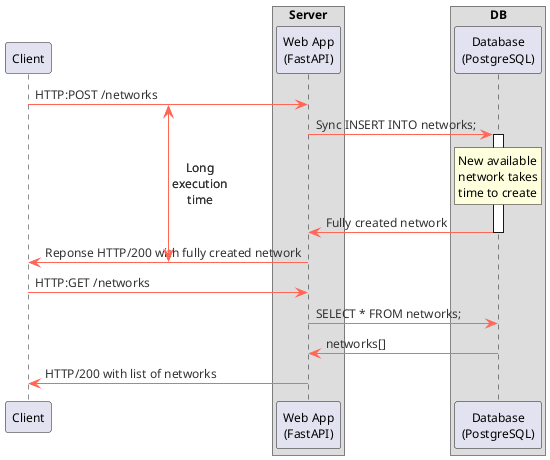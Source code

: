 @startuml Synchronous architecture
!pragma teoz true
skinparam DefaultFontName Mono
skinparam DefaultFontSize 12
skinparam component {
  BackgroundColor<<Apache>> LightCoral
  BorderColor<<Apache>> #FF6655
  BorderColor black
  ArrowColor #FF6655
  ArrowFontColor #323232
}

{post_start} Client -> "Web App\n(FastAPI)" as WebApp : HTTP:POST /networks
WebApp -> "Database\n(PostgreSQL)" as DB : Sync INSERT INTO networks;
activate DB
rnote over DB
    New available
    network takes
    time to create
endrnote
DB -> WebApp : Fully created network
deactivate DB
{post_end} WebApp -> Client : Reponse HTTP/200 with fully created network
{post_start} <-> {post_end} : Long\nexecution\ntime
Client -> WebApp : HTTP:GET /networks
WebApp -> DB : SELECT * FROM networks;
DB -> WebApp : networks[]
WebApp -> Client: HTTP/200 with list of networks

box "Server"
participant WebApp
end box

box "DB"
participant DB
end box
@enduml
